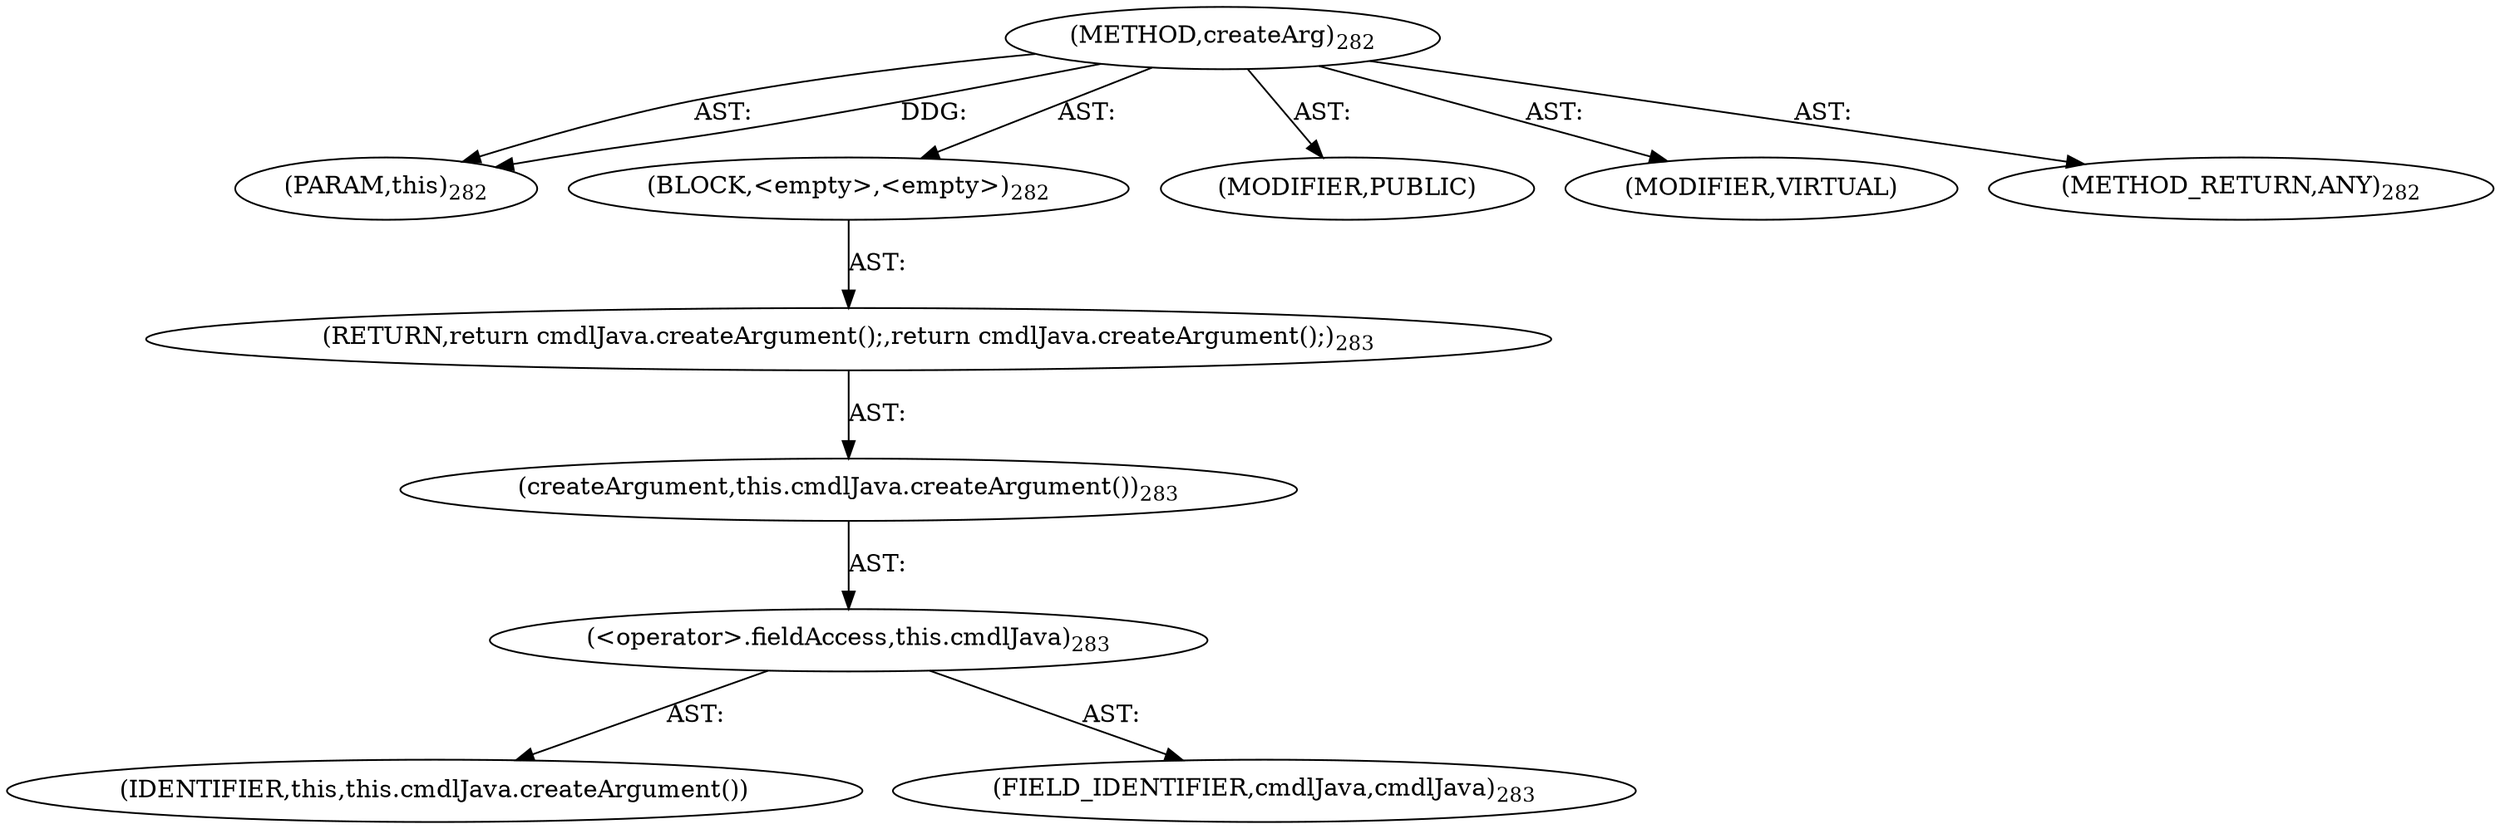 digraph "createArg" {  
"111669149718" [label = <(METHOD,createArg)<SUB>282</SUB>> ]
"115964117033" [label = <(PARAM,this)<SUB>282</SUB>> ]
"25769803800" [label = <(BLOCK,&lt;empty&gt;,&lt;empty&gt;)<SUB>282</SUB>> ]
"146028888071" [label = <(RETURN,return cmdlJava.createArgument();,return cmdlJava.createArgument();)<SUB>283</SUB>> ]
"30064771124" [label = <(createArgument,this.cmdlJava.createArgument())<SUB>283</SUB>> ]
"30064771125" [label = <(&lt;operator&gt;.fieldAccess,this.cmdlJava)<SUB>283</SUB>> ]
"68719476791" [label = <(IDENTIFIER,this,this.cmdlJava.createArgument())> ]
"55834574872" [label = <(FIELD_IDENTIFIER,cmdlJava,cmdlJava)<SUB>283</SUB>> ]
"133143986242" [label = <(MODIFIER,PUBLIC)> ]
"133143986243" [label = <(MODIFIER,VIRTUAL)> ]
"128849018902" [label = <(METHOD_RETURN,ANY)<SUB>282</SUB>> ]
  "111669149718" -> "115964117033"  [ label = "AST: "] 
  "111669149718" -> "25769803800"  [ label = "AST: "] 
  "111669149718" -> "133143986242"  [ label = "AST: "] 
  "111669149718" -> "133143986243"  [ label = "AST: "] 
  "111669149718" -> "128849018902"  [ label = "AST: "] 
  "25769803800" -> "146028888071"  [ label = "AST: "] 
  "146028888071" -> "30064771124"  [ label = "AST: "] 
  "30064771124" -> "30064771125"  [ label = "AST: "] 
  "30064771125" -> "68719476791"  [ label = "AST: "] 
  "30064771125" -> "55834574872"  [ label = "AST: "] 
  "111669149718" -> "115964117033"  [ label = "DDG: "] 
}
